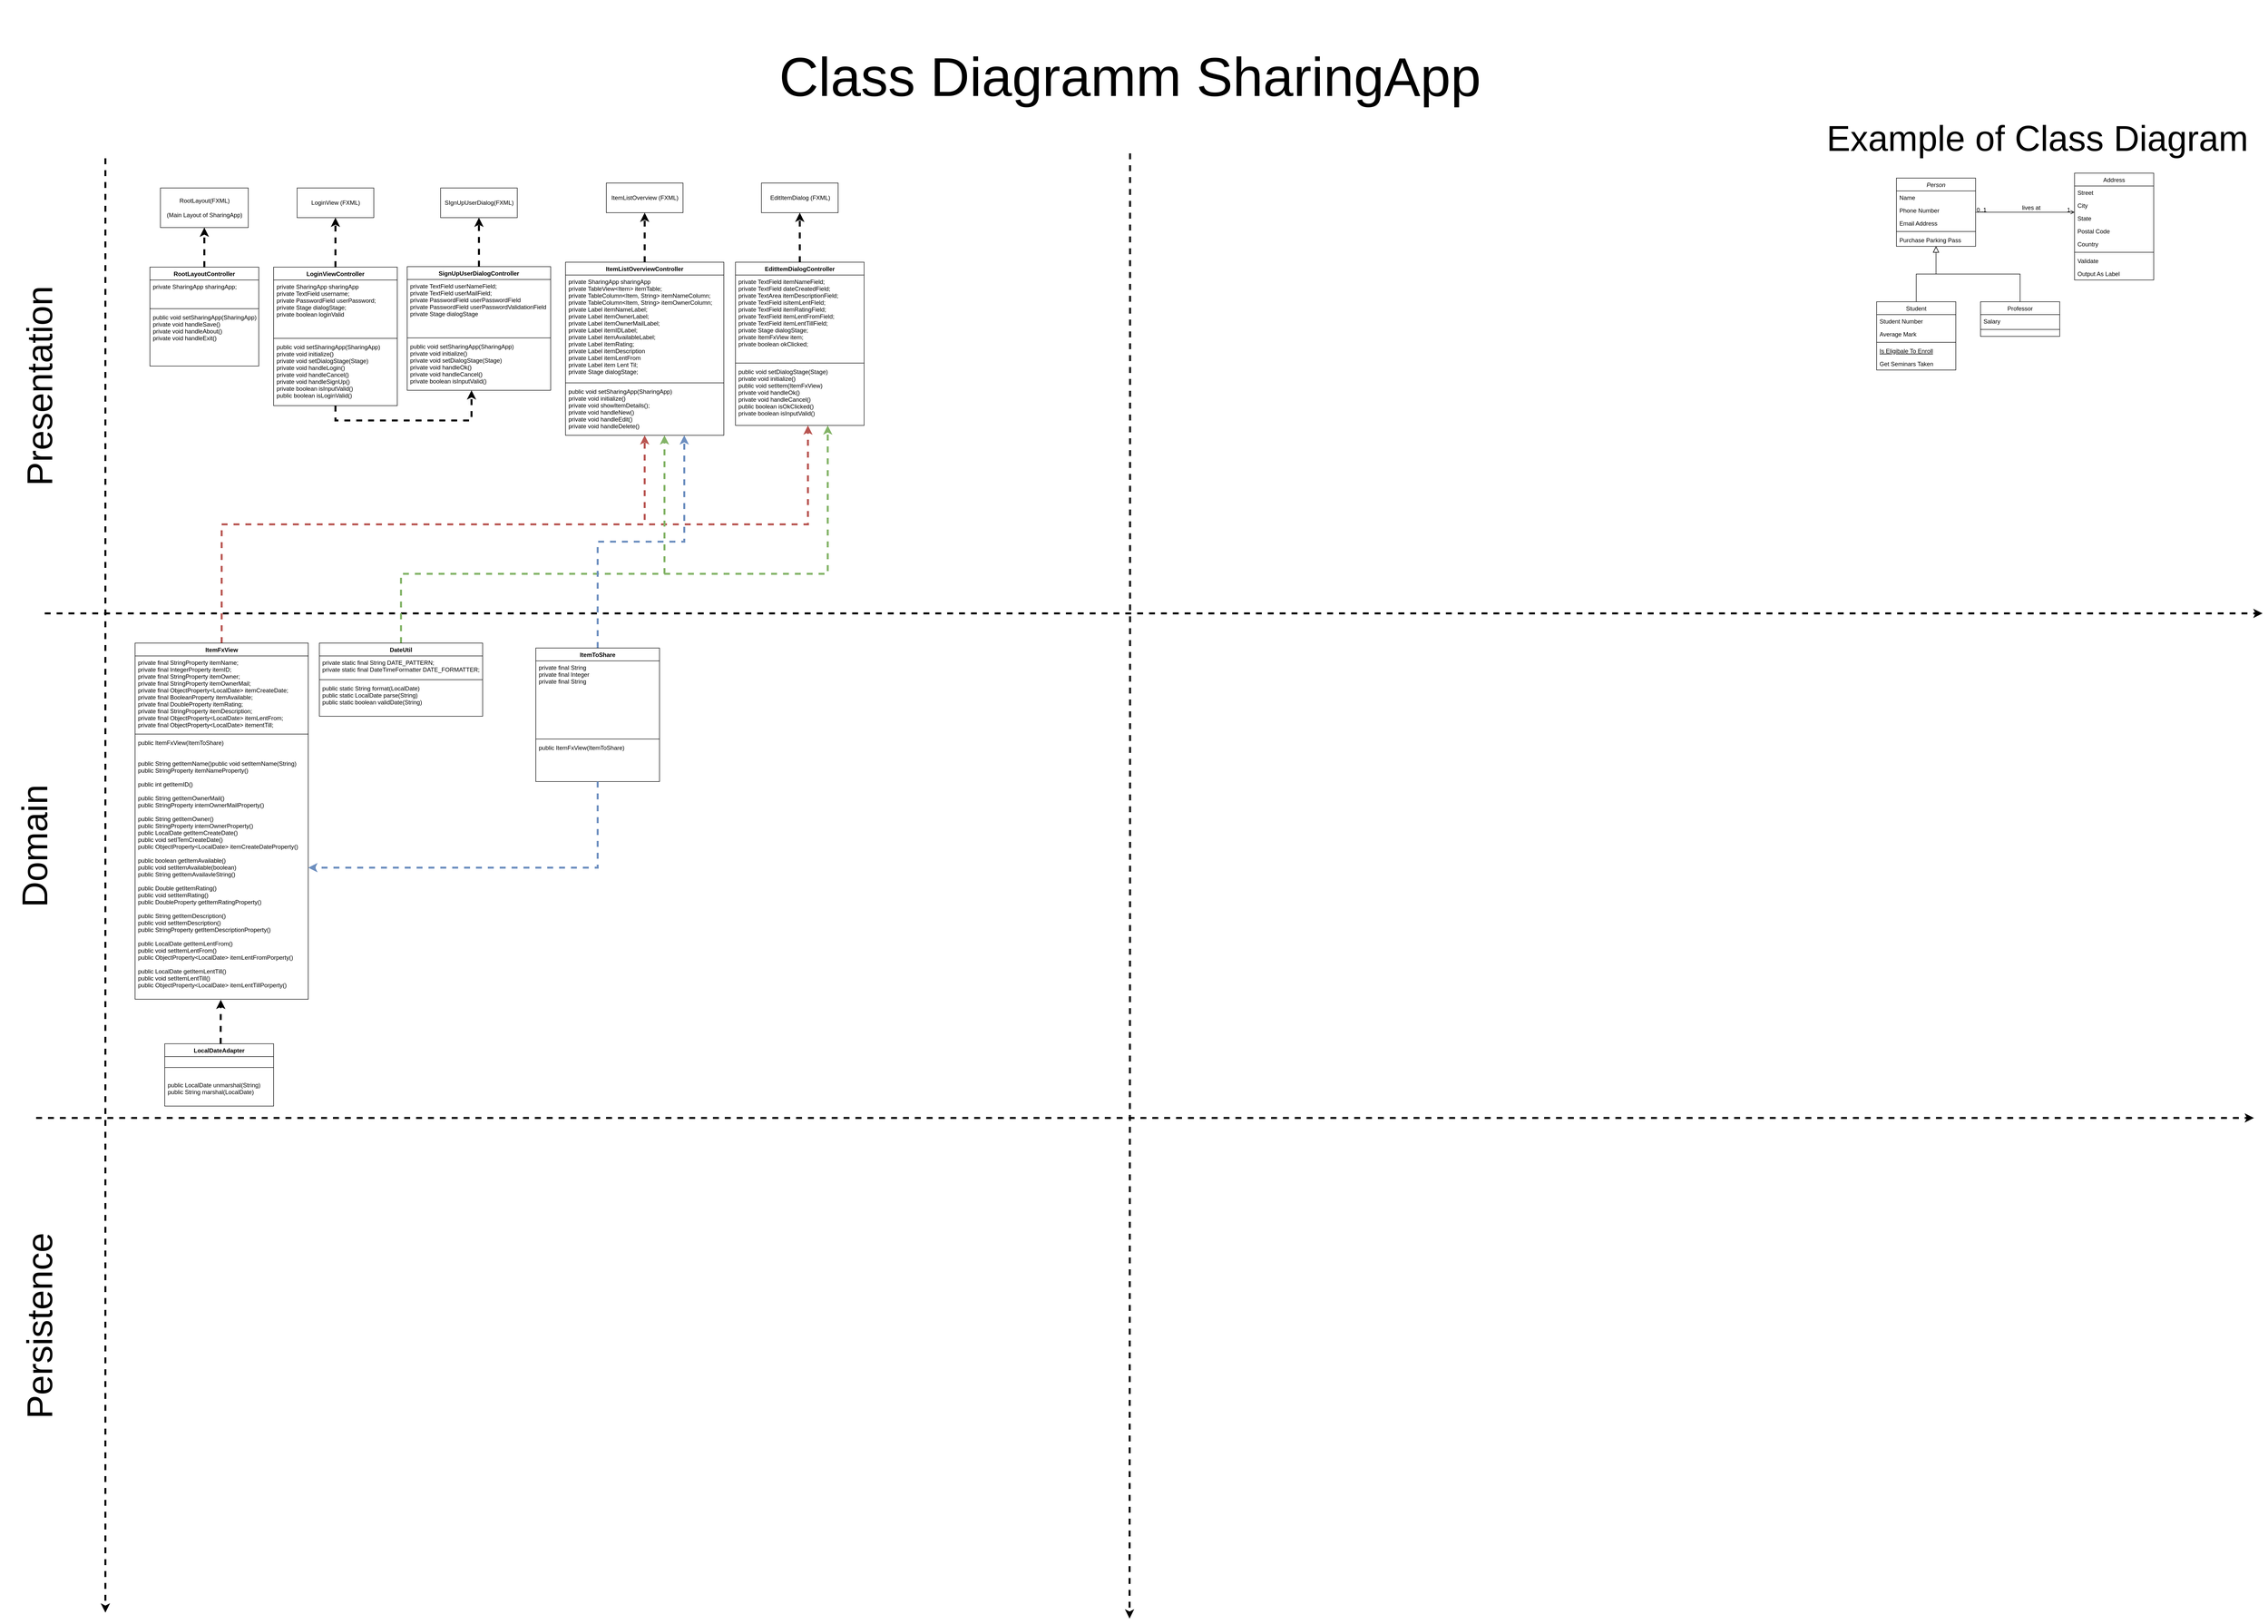 <mxfile version="14.0.1" type="github">
  <diagram id="C5RBs43oDa-KdzZeNtuy" name="Page-1">
    <mxGraphModel dx="2031" dy="1261" grid="1" gridSize="10" guides="1" tooltips="1" connect="1" arrows="1" fold="1" page="1" pageScale="1" pageWidth="4681" pageHeight="3300" math="0" shadow="0">
      <root>
        <mxCell id="WIyWlLk6GJQsqaUBKTNV-0" />
        <mxCell id="WIyWlLk6GJQsqaUBKTNV-1" parent="WIyWlLk6GJQsqaUBKTNV-0" />
        <mxCell id="zkfFHV4jXpPFQw0GAbJ--0" value="Person" style="swimlane;fontStyle=2;align=center;verticalAlign=top;childLayout=stackLayout;horizontal=1;startSize=26;horizontalStack=0;resizeParent=1;resizeLast=0;collapsible=1;marginBottom=0;rounded=0;shadow=0;strokeWidth=1;" parent="WIyWlLk6GJQsqaUBKTNV-1" vertex="1">
          <mxGeometry x="3890" y="360" width="160" height="138" as="geometry">
            <mxRectangle x="230" y="140" width="160" height="26" as="alternateBounds" />
          </mxGeometry>
        </mxCell>
        <mxCell id="zkfFHV4jXpPFQw0GAbJ--1" value="Name" style="text;align=left;verticalAlign=top;spacingLeft=4;spacingRight=4;overflow=hidden;rotatable=0;points=[[0,0.5],[1,0.5]];portConstraint=eastwest;" parent="zkfFHV4jXpPFQw0GAbJ--0" vertex="1">
          <mxGeometry y="26" width="160" height="26" as="geometry" />
        </mxCell>
        <mxCell id="zkfFHV4jXpPFQw0GAbJ--2" value="Phone Number" style="text;align=left;verticalAlign=top;spacingLeft=4;spacingRight=4;overflow=hidden;rotatable=0;points=[[0,0.5],[1,0.5]];portConstraint=eastwest;rounded=0;shadow=0;html=0;" parent="zkfFHV4jXpPFQw0GAbJ--0" vertex="1">
          <mxGeometry y="52" width="160" height="26" as="geometry" />
        </mxCell>
        <mxCell id="zkfFHV4jXpPFQw0GAbJ--3" value="Email Address" style="text;align=left;verticalAlign=top;spacingLeft=4;spacingRight=4;overflow=hidden;rotatable=0;points=[[0,0.5],[1,0.5]];portConstraint=eastwest;rounded=0;shadow=0;html=0;" parent="zkfFHV4jXpPFQw0GAbJ--0" vertex="1">
          <mxGeometry y="78" width="160" height="26" as="geometry" />
        </mxCell>
        <mxCell id="zkfFHV4jXpPFQw0GAbJ--4" value="" style="line;html=1;strokeWidth=1;align=left;verticalAlign=middle;spacingTop=-1;spacingLeft=3;spacingRight=3;rotatable=0;labelPosition=right;points=[];portConstraint=eastwest;" parent="zkfFHV4jXpPFQw0GAbJ--0" vertex="1">
          <mxGeometry y="104" width="160" height="8" as="geometry" />
        </mxCell>
        <mxCell id="zkfFHV4jXpPFQw0GAbJ--5" value="Purchase Parking Pass" style="text;align=left;verticalAlign=top;spacingLeft=4;spacingRight=4;overflow=hidden;rotatable=0;points=[[0,0.5],[1,0.5]];portConstraint=eastwest;" parent="zkfFHV4jXpPFQw0GAbJ--0" vertex="1">
          <mxGeometry y="112" width="160" height="26" as="geometry" />
        </mxCell>
        <mxCell id="zkfFHV4jXpPFQw0GAbJ--6" value="Student" style="swimlane;fontStyle=0;align=center;verticalAlign=top;childLayout=stackLayout;horizontal=1;startSize=26;horizontalStack=0;resizeParent=1;resizeLast=0;collapsible=1;marginBottom=0;rounded=0;shadow=0;strokeWidth=1;" parent="WIyWlLk6GJQsqaUBKTNV-1" vertex="1">
          <mxGeometry x="3850" y="610" width="160" height="138" as="geometry">
            <mxRectangle x="130" y="380" width="160" height="26" as="alternateBounds" />
          </mxGeometry>
        </mxCell>
        <mxCell id="zkfFHV4jXpPFQw0GAbJ--7" value="Student Number" style="text;align=left;verticalAlign=top;spacingLeft=4;spacingRight=4;overflow=hidden;rotatable=0;points=[[0,0.5],[1,0.5]];portConstraint=eastwest;" parent="zkfFHV4jXpPFQw0GAbJ--6" vertex="1">
          <mxGeometry y="26" width="160" height="26" as="geometry" />
        </mxCell>
        <mxCell id="zkfFHV4jXpPFQw0GAbJ--8" value="Average Mark" style="text;align=left;verticalAlign=top;spacingLeft=4;spacingRight=4;overflow=hidden;rotatable=0;points=[[0,0.5],[1,0.5]];portConstraint=eastwest;rounded=0;shadow=0;html=0;" parent="zkfFHV4jXpPFQw0GAbJ--6" vertex="1">
          <mxGeometry y="52" width="160" height="26" as="geometry" />
        </mxCell>
        <mxCell id="zkfFHV4jXpPFQw0GAbJ--9" value="" style="line;html=1;strokeWidth=1;align=left;verticalAlign=middle;spacingTop=-1;spacingLeft=3;spacingRight=3;rotatable=0;labelPosition=right;points=[];portConstraint=eastwest;" parent="zkfFHV4jXpPFQw0GAbJ--6" vertex="1">
          <mxGeometry y="78" width="160" height="8" as="geometry" />
        </mxCell>
        <mxCell id="zkfFHV4jXpPFQw0GAbJ--10" value="Is Eligibale To Enroll" style="text;align=left;verticalAlign=top;spacingLeft=4;spacingRight=4;overflow=hidden;rotatable=0;points=[[0,0.5],[1,0.5]];portConstraint=eastwest;fontStyle=4" parent="zkfFHV4jXpPFQw0GAbJ--6" vertex="1">
          <mxGeometry y="86" width="160" height="26" as="geometry" />
        </mxCell>
        <mxCell id="zkfFHV4jXpPFQw0GAbJ--11" value="Get Seminars Taken" style="text;align=left;verticalAlign=top;spacingLeft=4;spacingRight=4;overflow=hidden;rotatable=0;points=[[0,0.5],[1,0.5]];portConstraint=eastwest;" parent="zkfFHV4jXpPFQw0GAbJ--6" vertex="1">
          <mxGeometry y="112" width="160" height="26" as="geometry" />
        </mxCell>
        <mxCell id="zkfFHV4jXpPFQw0GAbJ--12" value="" style="endArrow=block;endSize=10;endFill=0;shadow=0;strokeWidth=1;rounded=0;edgeStyle=elbowEdgeStyle;elbow=vertical;" parent="WIyWlLk6GJQsqaUBKTNV-1" source="zkfFHV4jXpPFQw0GAbJ--6" target="zkfFHV4jXpPFQw0GAbJ--0" edge="1">
          <mxGeometry width="160" relative="1" as="geometry">
            <mxPoint x="2340" y="153" as="sourcePoint" />
            <mxPoint x="2340" y="153" as="targetPoint" />
          </mxGeometry>
        </mxCell>
        <mxCell id="zkfFHV4jXpPFQw0GAbJ--13" value="Professor" style="swimlane;fontStyle=0;align=center;verticalAlign=top;childLayout=stackLayout;horizontal=1;startSize=26;horizontalStack=0;resizeParent=1;resizeLast=0;collapsible=1;marginBottom=0;rounded=0;shadow=0;strokeWidth=1;" parent="WIyWlLk6GJQsqaUBKTNV-1" vertex="1">
          <mxGeometry x="4060" y="610" width="160" height="70" as="geometry">
            <mxRectangle x="340" y="380" width="170" height="26" as="alternateBounds" />
          </mxGeometry>
        </mxCell>
        <mxCell id="zkfFHV4jXpPFQw0GAbJ--14" value="Salary" style="text;align=left;verticalAlign=top;spacingLeft=4;spacingRight=4;overflow=hidden;rotatable=0;points=[[0,0.5],[1,0.5]];portConstraint=eastwest;" parent="zkfFHV4jXpPFQw0GAbJ--13" vertex="1">
          <mxGeometry y="26" width="160" height="26" as="geometry" />
        </mxCell>
        <mxCell id="zkfFHV4jXpPFQw0GAbJ--15" value="" style="line;html=1;strokeWidth=1;align=left;verticalAlign=middle;spacingTop=-1;spacingLeft=3;spacingRight=3;rotatable=0;labelPosition=right;points=[];portConstraint=eastwest;" parent="zkfFHV4jXpPFQw0GAbJ--13" vertex="1">
          <mxGeometry y="52" width="160" height="8" as="geometry" />
        </mxCell>
        <mxCell id="zkfFHV4jXpPFQw0GAbJ--16" value="" style="endArrow=block;endSize=10;endFill=0;shadow=0;strokeWidth=1;rounded=0;edgeStyle=elbowEdgeStyle;elbow=vertical;" parent="WIyWlLk6GJQsqaUBKTNV-1" source="zkfFHV4jXpPFQw0GAbJ--13" target="zkfFHV4jXpPFQw0GAbJ--0" edge="1">
          <mxGeometry width="160" relative="1" as="geometry">
            <mxPoint x="2350" y="323" as="sourcePoint" />
            <mxPoint x="2450" y="221" as="targetPoint" />
          </mxGeometry>
        </mxCell>
        <mxCell id="zkfFHV4jXpPFQw0GAbJ--17" value="Address" style="swimlane;fontStyle=0;align=center;verticalAlign=top;childLayout=stackLayout;horizontal=1;startSize=26;horizontalStack=0;resizeParent=1;resizeLast=0;collapsible=1;marginBottom=0;rounded=0;shadow=0;strokeWidth=1;" parent="WIyWlLk6GJQsqaUBKTNV-1" vertex="1">
          <mxGeometry x="4250" y="350" width="160" height="216" as="geometry">
            <mxRectangle x="550" y="140" width="160" height="26" as="alternateBounds" />
          </mxGeometry>
        </mxCell>
        <mxCell id="zkfFHV4jXpPFQw0GAbJ--18" value="Street" style="text;align=left;verticalAlign=top;spacingLeft=4;spacingRight=4;overflow=hidden;rotatable=0;points=[[0,0.5],[1,0.5]];portConstraint=eastwest;" parent="zkfFHV4jXpPFQw0GAbJ--17" vertex="1">
          <mxGeometry y="26" width="160" height="26" as="geometry" />
        </mxCell>
        <mxCell id="zkfFHV4jXpPFQw0GAbJ--19" value="City" style="text;align=left;verticalAlign=top;spacingLeft=4;spacingRight=4;overflow=hidden;rotatable=0;points=[[0,0.5],[1,0.5]];portConstraint=eastwest;rounded=0;shadow=0;html=0;" parent="zkfFHV4jXpPFQw0GAbJ--17" vertex="1">
          <mxGeometry y="52" width="160" height="26" as="geometry" />
        </mxCell>
        <mxCell id="zkfFHV4jXpPFQw0GAbJ--20" value="State" style="text;align=left;verticalAlign=top;spacingLeft=4;spacingRight=4;overflow=hidden;rotatable=0;points=[[0,0.5],[1,0.5]];portConstraint=eastwest;rounded=0;shadow=0;html=0;" parent="zkfFHV4jXpPFQw0GAbJ--17" vertex="1">
          <mxGeometry y="78" width="160" height="26" as="geometry" />
        </mxCell>
        <mxCell id="zkfFHV4jXpPFQw0GAbJ--21" value="Postal Code" style="text;align=left;verticalAlign=top;spacingLeft=4;spacingRight=4;overflow=hidden;rotatable=0;points=[[0,0.5],[1,0.5]];portConstraint=eastwest;rounded=0;shadow=0;html=0;" parent="zkfFHV4jXpPFQw0GAbJ--17" vertex="1">
          <mxGeometry y="104" width="160" height="26" as="geometry" />
        </mxCell>
        <mxCell id="zkfFHV4jXpPFQw0GAbJ--22" value="Country" style="text;align=left;verticalAlign=top;spacingLeft=4;spacingRight=4;overflow=hidden;rotatable=0;points=[[0,0.5],[1,0.5]];portConstraint=eastwest;rounded=0;shadow=0;html=0;" parent="zkfFHV4jXpPFQw0GAbJ--17" vertex="1">
          <mxGeometry y="130" width="160" height="26" as="geometry" />
        </mxCell>
        <mxCell id="zkfFHV4jXpPFQw0GAbJ--23" value="" style="line;html=1;strokeWidth=1;align=left;verticalAlign=middle;spacingTop=-1;spacingLeft=3;spacingRight=3;rotatable=0;labelPosition=right;points=[];portConstraint=eastwest;" parent="zkfFHV4jXpPFQw0GAbJ--17" vertex="1">
          <mxGeometry y="156" width="160" height="8" as="geometry" />
        </mxCell>
        <mxCell id="zkfFHV4jXpPFQw0GAbJ--24" value="Validate" style="text;align=left;verticalAlign=top;spacingLeft=4;spacingRight=4;overflow=hidden;rotatable=0;points=[[0,0.5],[1,0.5]];portConstraint=eastwest;" parent="zkfFHV4jXpPFQw0GAbJ--17" vertex="1">
          <mxGeometry y="164" width="160" height="26" as="geometry" />
        </mxCell>
        <mxCell id="zkfFHV4jXpPFQw0GAbJ--25" value="Output As Label" style="text;align=left;verticalAlign=top;spacingLeft=4;spacingRight=4;overflow=hidden;rotatable=0;points=[[0,0.5],[1,0.5]];portConstraint=eastwest;" parent="zkfFHV4jXpPFQw0GAbJ--17" vertex="1">
          <mxGeometry y="190" width="160" height="26" as="geometry" />
        </mxCell>
        <mxCell id="zkfFHV4jXpPFQw0GAbJ--26" value="" style="endArrow=open;shadow=0;strokeWidth=1;rounded=0;endFill=1;edgeStyle=elbowEdgeStyle;elbow=vertical;" parent="WIyWlLk6GJQsqaUBKTNV-1" source="zkfFHV4jXpPFQw0GAbJ--0" target="zkfFHV4jXpPFQw0GAbJ--17" edge="1">
          <mxGeometry x="0.5" y="41" relative="1" as="geometry">
            <mxPoint x="2520" y="142" as="sourcePoint" />
            <mxPoint x="2680" y="142" as="targetPoint" />
            <mxPoint x="-40" y="32" as="offset" />
          </mxGeometry>
        </mxCell>
        <mxCell id="zkfFHV4jXpPFQw0GAbJ--27" value="0..1" style="resizable=0;align=left;verticalAlign=bottom;labelBackgroundColor=none;fontSize=12;" parent="zkfFHV4jXpPFQw0GAbJ--26" connectable="0" vertex="1">
          <mxGeometry x="-1" relative="1" as="geometry">
            <mxPoint y="4" as="offset" />
          </mxGeometry>
        </mxCell>
        <mxCell id="zkfFHV4jXpPFQw0GAbJ--28" value="1" style="resizable=0;align=right;verticalAlign=bottom;labelBackgroundColor=none;fontSize=12;" parent="zkfFHV4jXpPFQw0GAbJ--26" connectable="0" vertex="1">
          <mxGeometry x="1" relative="1" as="geometry">
            <mxPoint x="-7" y="4" as="offset" />
          </mxGeometry>
        </mxCell>
        <mxCell id="zkfFHV4jXpPFQw0GAbJ--29" value="lives at" style="text;html=1;resizable=0;points=[];;align=center;verticalAlign=middle;labelBackgroundColor=none;rounded=0;shadow=0;strokeWidth=1;fontSize=12;" parent="zkfFHV4jXpPFQw0GAbJ--26" vertex="1" connectable="0">
          <mxGeometry x="0.5" y="49" relative="1" as="geometry">
            <mxPoint x="-38" y="40" as="offset" />
          </mxGeometry>
        </mxCell>
        <mxCell id="n5gccMW1pTss9SRz3Ln8-4" style="edgeStyle=orthogonalEdgeStyle;rounded=0;orthogonalLoop=1;jettySize=auto;html=1;exitX=0.5;exitY=1;exitDx=0;exitDy=0;dashed=1;strokeWidth=4;" parent="WIyWlLk6GJQsqaUBKTNV-1" source="n5gccMW1pTss9SRz3Ln8-2" edge="1">
          <mxGeometry relative="1" as="geometry">
            <mxPoint x="2340" y="3272" as="targetPoint" />
          </mxGeometry>
        </mxCell>
        <mxCell id="n5gccMW1pTss9SRz3Ln8-2" value="&lt;font style=&quot;font-size: 110px&quot;&gt;Class Diagramm SharingApp&lt;/font&gt;" style="text;html=1;strokeColor=none;fillColor=none;align=center;verticalAlign=middle;whiteSpace=wrap;rounded=0;" parent="WIyWlLk6GJQsqaUBKTNV-1" vertex="1">
          <mxGeometry x="1531" width="1620" height="310" as="geometry" />
        </mxCell>
        <mxCell id="n5gccMW1pTss9SRz3Ln8-5" style="edgeStyle=orthogonalEdgeStyle;rounded=0;orthogonalLoop=1;jettySize=auto;html=1;dashed=1;strokeWidth=4;" parent="WIyWlLk6GJQsqaUBKTNV-1" edge="1">
          <mxGeometry relative="1" as="geometry">
            <mxPoint x="270" y="3260" as="targetPoint" />
            <mxPoint x="270" y="320" as="sourcePoint" />
          </mxGeometry>
        </mxCell>
        <mxCell id="n5gccMW1pTss9SRz3Ln8-6" value="&lt;div style=&quot;font-size: 72px&quot;&gt;&lt;font style=&quot;font-size: 72px&quot;&gt;Presentation&lt;/font&gt;&lt;/div&gt;" style="text;html=1;strokeColor=none;fillColor=none;align=center;verticalAlign=middle;whiteSpace=wrap;rounded=0;rotation=-90;" parent="WIyWlLk6GJQsqaUBKTNV-1" vertex="1">
          <mxGeometry x="-190" y="710" width="655" height="140" as="geometry" />
        </mxCell>
        <mxCell id="n5gccMW1pTss9SRz3Ln8-7" value="&lt;font style=&quot;font-size: 72px&quot;&gt;Domain&lt;/font&gt;" style="text;html=1;strokeColor=none;fillColor=none;align=center;verticalAlign=middle;whiteSpace=wrap;rounded=0;rotation=-90;" parent="WIyWlLk6GJQsqaUBKTNV-1" vertex="1">
          <mxGeometry x="-200" y="1640" width="655" height="140" as="geometry" />
        </mxCell>
        <mxCell id="n5gccMW1pTss9SRz3Ln8-8" value="&lt;font style=&quot;font-size: 72px&quot;&gt;Persistence&lt;/font&gt;" style="text;html=1;strokeColor=none;fillColor=none;align=center;verticalAlign=middle;whiteSpace=wrap;rounded=0;rotation=-90;" parent="WIyWlLk6GJQsqaUBKTNV-1" vertex="1">
          <mxGeometry x="-190" y="2610" width="655" height="140" as="geometry" />
        </mxCell>
        <mxCell id="n5gccMW1pTss9SRz3Ln8-10" style="edgeStyle=orthogonalEdgeStyle;rounded=0;orthogonalLoop=1;jettySize=auto;html=1;exitX=0.5;exitY=1;exitDx=0;exitDy=0;dashed=1;strokeWidth=4;" parent="WIyWlLk6GJQsqaUBKTNV-1" edge="1">
          <mxGeometry relative="1" as="geometry">
            <mxPoint x="4630" y="1240" as="targetPoint" />
            <mxPoint x="147.4" y="1240" as="sourcePoint" />
          </mxGeometry>
        </mxCell>
        <mxCell id="n5gccMW1pTss9SRz3Ln8-11" style="edgeStyle=orthogonalEdgeStyle;rounded=0;orthogonalLoop=1;jettySize=auto;html=1;exitX=0.5;exitY=1;exitDx=0;exitDy=0;dashed=1;strokeWidth=4;" parent="WIyWlLk6GJQsqaUBKTNV-1" edge="1">
          <mxGeometry relative="1" as="geometry">
            <mxPoint x="4612.6" y="2260" as="targetPoint" />
            <mxPoint x="130.0" y="2260" as="sourcePoint" />
          </mxGeometry>
        </mxCell>
        <mxCell id="n5gccMW1pTss9SRz3Ln8-21" style="edgeStyle=orthogonalEdgeStyle;rounded=0;orthogonalLoop=1;jettySize=auto;html=1;entryX=0.5;entryY=1;entryDx=0;entryDy=0;dashed=1;strokeWidth=4;" parent="WIyWlLk6GJQsqaUBKTNV-1" source="n5gccMW1pTss9SRz3Ln8-16" target="n5gccMW1pTss9SRz3Ln8-20" edge="1">
          <mxGeometry relative="1" as="geometry" />
        </mxCell>
        <mxCell id="n5gccMW1pTss9SRz3Ln8-16" value="LoginViewController" style="swimlane;fontStyle=1;align=center;verticalAlign=top;childLayout=stackLayout;horizontal=1;startSize=26;horizontalStack=0;resizeParent=1;resizeParentMax=0;resizeLast=0;collapsible=1;marginBottom=0;" parent="WIyWlLk6GJQsqaUBKTNV-1" vertex="1">
          <mxGeometry x="610" y="540" width="250" height="280" as="geometry" />
        </mxCell>
        <mxCell id="n5gccMW1pTss9SRz3Ln8-17" value="private SharingApp sharingApp&#xa;private TextField username;&#xa;private PasswordField userPassword;&#xa;private Stage dialogStage;&#xa;private boolean loginValid&#xa;" style="text;strokeColor=none;fillColor=none;align=left;verticalAlign=top;spacingLeft=4;spacingRight=4;overflow=hidden;rotatable=0;points=[[0,0.5],[1,0.5]];portConstraint=eastwest;" parent="n5gccMW1pTss9SRz3Ln8-16" vertex="1">
          <mxGeometry y="26" width="250" height="114" as="geometry" />
        </mxCell>
        <mxCell id="n5gccMW1pTss9SRz3Ln8-18" value="" style="line;strokeWidth=1;fillColor=none;align=left;verticalAlign=middle;spacingTop=-1;spacingLeft=3;spacingRight=3;rotatable=0;labelPosition=right;points=[];portConstraint=eastwest;" parent="n5gccMW1pTss9SRz3Ln8-16" vertex="1">
          <mxGeometry y="140" width="250" height="8" as="geometry" />
        </mxCell>
        <mxCell id="n5gccMW1pTss9SRz3Ln8-19" value="public void setSharingApp(SharingApp)&#xa;private void initialize()&#xa;private void setDialogStage(Stage)&#xa;private void handleLogin()&#xa;private void handleCancel()&#xa;private void handleSignUp()&#xa;private boolean isInputValid()&#xa;public boolean isLoginValid()&#xa;" style="text;strokeColor=none;fillColor=none;align=left;verticalAlign=top;spacingLeft=4;spacingRight=4;overflow=hidden;rotatable=0;points=[[0,0.5],[1,0.5]];portConstraint=eastwest;" parent="n5gccMW1pTss9SRz3Ln8-16" vertex="1">
          <mxGeometry y="148" width="250" height="132" as="geometry" />
        </mxCell>
        <mxCell id="n5gccMW1pTss9SRz3Ln8-20" value="LoginView (FXML)" style="html=1;" parent="WIyWlLk6GJQsqaUBKTNV-1" vertex="1">
          <mxGeometry x="657.5" y="380" width="155" height="60" as="geometry" />
        </mxCell>
        <mxCell id="n5gccMW1pTss9SRz3Ln8-27" style="edgeStyle=orthogonalEdgeStyle;rounded=0;orthogonalLoop=1;jettySize=auto;html=1;entryX=0.5;entryY=1;entryDx=0;entryDy=0;dashed=1;strokeWidth=4;" parent="WIyWlLk6GJQsqaUBKTNV-1" source="n5gccMW1pTss9SRz3Ln8-22" target="n5gccMW1pTss9SRz3Ln8-26" edge="1">
          <mxGeometry relative="1" as="geometry" />
        </mxCell>
        <mxCell id="n5gccMW1pTss9SRz3Ln8-22" value="RootLayoutController" style="swimlane;fontStyle=1;align=center;verticalAlign=top;childLayout=stackLayout;horizontal=1;startSize=26;horizontalStack=0;resizeParent=1;resizeParentMax=0;resizeLast=0;collapsible=1;marginBottom=0;" parent="WIyWlLk6GJQsqaUBKTNV-1" vertex="1">
          <mxGeometry x="360" y="540" width="220" height="200" as="geometry" />
        </mxCell>
        <mxCell id="n5gccMW1pTss9SRz3Ln8-23" value="private SharingApp sharingApp;" style="text;strokeColor=none;fillColor=none;align=left;verticalAlign=top;spacingLeft=4;spacingRight=4;overflow=hidden;rotatable=0;points=[[0,0.5],[1,0.5]];portConstraint=eastwest;" parent="n5gccMW1pTss9SRz3Ln8-22" vertex="1">
          <mxGeometry y="26" width="220" height="54" as="geometry" />
        </mxCell>
        <mxCell id="n5gccMW1pTss9SRz3Ln8-24" value="" style="line;strokeWidth=1;fillColor=none;align=left;verticalAlign=middle;spacingTop=-1;spacingLeft=3;spacingRight=3;rotatable=0;labelPosition=right;points=[];portConstraint=eastwest;" parent="n5gccMW1pTss9SRz3Ln8-22" vertex="1">
          <mxGeometry y="80" width="220" height="8" as="geometry" />
        </mxCell>
        <mxCell id="n5gccMW1pTss9SRz3Ln8-25" value="public void setSharingApp(SharingApp)&#xa;private void handleSave()&#xa;private void handleAbout()&#xa;private void handleExit()&#xa;" style="text;strokeColor=none;fillColor=none;align=left;verticalAlign=top;spacingLeft=4;spacingRight=4;overflow=hidden;rotatable=0;points=[[0,0.5],[1,0.5]];portConstraint=eastwest;" parent="n5gccMW1pTss9SRz3Ln8-22" vertex="1">
          <mxGeometry y="88" width="220" height="112" as="geometry" />
        </mxCell>
        <mxCell id="n5gccMW1pTss9SRz3Ln8-26" value="&lt;div&gt;RootLayout(FXML)&lt;/div&gt;&lt;div&gt;&lt;br&gt;&lt;/div&gt;(Main Layout of SharingApp)" style="html=1;" parent="WIyWlLk6GJQsqaUBKTNV-1" vertex="1">
          <mxGeometry x="381.25" y="380" width="177.5" height="80" as="geometry" />
        </mxCell>
        <mxCell id="n5gccMW1pTss9SRz3Ln8-28" value="&lt;font style=&quot;font-size: 72px&quot;&gt;Example of Class Diagram&lt;/font&gt;" style="text;html=1;strokeColor=none;fillColor=none;align=center;verticalAlign=middle;whiteSpace=wrap;rounded=0;" parent="WIyWlLk6GJQsqaUBKTNV-1" vertex="1">
          <mxGeometry x="3740" y="270" width="870" height="20" as="geometry" />
        </mxCell>
        <mxCell id="NbHTNahy-XvnpAPskr0h-0" value="ItemListOverview (FXML)" style="html=1;" parent="WIyWlLk6GJQsqaUBKTNV-1" vertex="1">
          <mxGeometry x="1282.5" y="370" width="155" height="60" as="geometry" />
        </mxCell>
        <mxCell id="NbHTNahy-XvnpAPskr0h-7" style="edgeStyle=orthogonalEdgeStyle;rounded=0;orthogonalLoop=1;jettySize=auto;html=1;entryX=0.5;entryY=1;entryDx=0;entryDy=0;dashed=1;strokeWidth=4;" parent="WIyWlLk6GJQsqaUBKTNV-1" source="NbHTNahy-XvnpAPskr0h-1" target="NbHTNahy-XvnpAPskr0h-0" edge="1">
          <mxGeometry relative="1" as="geometry" />
        </mxCell>
        <mxCell id="NbHTNahy-XvnpAPskr0h-1" value="ItemListOverviewController" style="swimlane;fontStyle=1;align=center;verticalAlign=top;childLayout=stackLayout;horizontal=1;startSize=26;horizontalStack=0;resizeParent=1;resizeParentMax=0;resizeLast=0;collapsible=1;marginBottom=0;" parent="WIyWlLk6GJQsqaUBKTNV-1" vertex="1">
          <mxGeometry x="1200" y="530" width="320" height="350" as="geometry" />
        </mxCell>
        <mxCell id="NbHTNahy-XvnpAPskr0h-2" value="private SharingApp sharingApp&#xa;private TableView&lt;Item&gt; itemTable;&#xa;private TableColumn&lt;Item, String&gt; itemNameColumn;&#xa;private TableColumn&lt;Item, String&gt; itemOwnerColumn;&#xa;private Label itemNameLabel;&#xa;private Label itemOwnerLabel;&#xa;private Label itemOwnerMailLabel;&#xa;private Label itemIDLabel;&#xa;private Label itemAvailableLabel;&#xa;private Label itemRating;&#xa;private Label itemDescription&#xa;private Label itemLentFrom&#xa;private Label item Lent Til;&#xa;private Stage dialogStage;&#xa;&#xa;" style="text;strokeColor=none;fillColor=none;align=left;verticalAlign=top;spacingLeft=4;spacingRight=4;overflow=hidden;rotatable=0;points=[[0,0.5],[1,0.5]];portConstraint=eastwest;" parent="NbHTNahy-XvnpAPskr0h-1" vertex="1">
          <mxGeometry y="26" width="320" height="214" as="geometry" />
        </mxCell>
        <mxCell id="NbHTNahy-XvnpAPskr0h-3" value="" style="line;strokeWidth=1;fillColor=none;align=left;verticalAlign=middle;spacingTop=-1;spacingLeft=3;spacingRight=3;rotatable=0;labelPosition=right;points=[];portConstraint=eastwest;" parent="NbHTNahy-XvnpAPskr0h-1" vertex="1">
          <mxGeometry y="240" width="320" height="8" as="geometry" />
        </mxCell>
        <mxCell id="NbHTNahy-XvnpAPskr0h-4" value="public void setSharingApp(SharingApp)&#xa;private void initialize()&#xa;private void showItemDetails();&#xa;private void handleNew()&#xa;private void handleEdit()&#xa;private void handleDelete()&#xa;" style="text;strokeColor=none;fillColor=none;align=left;verticalAlign=top;spacingLeft=4;spacingRight=4;overflow=hidden;rotatable=0;points=[[0,0.5],[1,0.5]];portConstraint=eastwest;" parent="NbHTNahy-XvnpAPskr0h-1" vertex="1">
          <mxGeometry y="248" width="320" height="102" as="geometry" />
        </mxCell>
        <mxCell id="NbHTNahy-XvnpAPskr0h-13" style="edgeStyle=orthogonalEdgeStyle;rounded=0;orthogonalLoop=1;jettySize=auto;html=1;entryX=0.5;entryY=1;entryDx=0;entryDy=0;entryPerimeter=0;dashed=1;strokeColor=#b85450;strokeWidth=4;fillColor=#f8cecc;" parent="WIyWlLk6GJQsqaUBKTNV-1" source="NbHTNahy-XvnpAPskr0h-8" target="NbHTNahy-XvnpAPskr0h-4" edge="1">
          <mxGeometry relative="1" as="geometry">
            <Array as="points">
              <mxPoint x="505" y="1060" />
              <mxPoint x="1360" y="1060" />
            </Array>
          </mxGeometry>
        </mxCell>
        <mxCell id="7Ww949HbS-oUmsPyWldI-16" style="edgeStyle=orthogonalEdgeStyle;rounded=0;orthogonalLoop=1;jettySize=auto;html=1;dashed=1;strokeWidth=4;fillColor=#f8cecc;strokeColor=#b85450;" parent="WIyWlLk6GJQsqaUBKTNV-1" source="NbHTNahy-XvnpAPskr0h-8" target="7Ww949HbS-oUmsPyWldI-14" edge="1">
          <mxGeometry relative="1" as="geometry">
            <Array as="points">
              <mxPoint x="505" y="1060" />
              <mxPoint x="1690" y="1060" />
            </Array>
          </mxGeometry>
        </mxCell>
        <mxCell id="NbHTNahy-XvnpAPskr0h-8" value="ItemFxView" style="swimlane;fontStyle=1;align=center;verticalAlign=top;childLayout=stackLayout;horizontal=1;startSize=26;horizontalStack=0;resizeParent=1;resizeParentMax=0;resizeLast=0;collapsible=1;marginBottom=0;" parent="WIyWlLk6GJQsqaUBKTNV-1" vertex="1">
          <mxGeometry x="330" y="1300" width="350" height="720" as="geometry" />
        </mxCell>
        <mxCell id="NbHTNahy-XvnpAPskr0h-9" value="private final StringProperty itemName;&#xa;private final IntegerProperty itemID;&#xa;private final StringProperty itemOwner;&#xa;private final StringProperty itemOwnerMail;&#xa;private final ObjectProperty&lt;LocalDate&gt; itemCreateDate;&#xa;private final BooleanProperty itemAvailable;&#xa;private final DoubleProperty itemRating;&#xa;private final StringProperty itemDescription;&#xa;private final ObjectProperty&lt;LocalDate&gt; itemLentFrom;&#xa;private final ObjectProperty&lt;LocalDate&gt; itementTill;&#xa;&#xa;&#xa;" style="text;strokeColor=none;fillColor=none;align=left;verticalAlign=top;spacingLeft=4;spacingRight=4;overflow=hidden;rotatable=0;points=[[0,0.5],[1,0.5]];portConstraint=eastwest;" parent="NbHTNahy-XvnpAPskr0h-8" vertex="1">
          <mxGeometry y="26" width="350" height="154" as="geometry" />
        </mxCell>
        <mxCell id="NbHTNahy-XvnpAPskr0h-10" value="" style="line;strokeWidth=1;fillColor=none;align=left;verticalAlign=middle;spacingTop=-1;spacingLeft=3;spacingRight=3;rotatable=0;labelPosition=right;points=[];portConstraint=eastwest;" parent="NbHTNahy-XvnpAPskr0h-8" vertex="1">
          <mxGeometry y="180" width="350" height="8" as="geometry" />
        </mxCell>
        <mxCell id="NbHTNahy-XvnpAPskr0h-11" value="public ItemFxView(ItemToShare)&#xa;&#xa;&#xa;public String getItemName()public void setItemName(String)&#xa;public StringProperty itemNameProperty()&#xa;&#xa;public int getItemID()&#xa;&#xa;public String getItemOwnerMail()&#xa;public StringProperty intemOwnerMailProperty()&#xa;&#xa;public String getItemOwner()&#xa;public StringProperty intemOwnerProperty()&#xa;public LocalDate getItemCreateDate()&#xa;public void setITemCreateDate()&#xa;public ObjectProperty&lt;LocalDate&gt; itemCreateDateProperty()&#xa;&#xa;public boolean getItemAvailable()&#xa;public void setItemAvailable(boolean)&#xa;public String getItemAvailavleString()&#xa;&#xa;public Double getItemRating()&#xa;public void setItemRating()&#xa;public DoubleProperty getItemRatingProperty()&#xa;&#xa;public String getItemDescription()&#xa;public void setItemDescription()&#xa;public StringProperty getItemDescriptionProperty()&#xa;&#xa;public LocalDate getItemLentFrom()&#xa;public void setItemLentFrom()&#xa;public ObjectProperty&lt;LocalDate&gt; itemLentFromPorperty()&#xa;&#xa;public LocalDate getItemLentTill()&#xa;public void setItemLentTill()&#xa;public ObjectProperty&lt;LocalDate&gt; itemLentTillPorperty()&#xa;" style="text;strokeColor=none;fillColor=none;align=left;verticalAlign=top;spacingLeft=4;spacingRight=4;overflow=hidden;rotatable=0;points=[[0,0.5],[1,0.5]];portConstraint=eastwest;" parent="NbHTNahy-XvnpAPskr0h-8" vertex="1">
          <mxGeometry y="188" width="350" height="532" as="geometry" />
        </mxCell>
        <mxCell id="7Ww949HbS-oUmsPyWldI-4" style="edgeStyle=orthogonalEdgeStyle;rounded=0;orthogonalLoop=1;jettySize=auto;html=1;entryX=0.495;entryY=1.002;entryDx=0;entryDy=0;entryPerimeter=0;strokeWidth=4;dashed=1;" parent="WIyWlLk6GJQsqaUBKTNV-1" source="7Ww949HbS-oUmsPyWldI-0" target="NbHTNahy-XvnpAPskr0h-11" edge="1">
          <mxGeometry relative="1" as="geometry">
            <Array as="points">
              <mxPoint x="503" y="2090" />
              <mxPoint x="503" y="2090" />
            </Array>
          </mxGeometry>
        </mxCell>
        <mxCell id="7Ww949HbS-oUmsPyWldI-0" value="LocalDateAdapter" style="swimlane;fontStyle=1;align=center;verticalAlign=top;childLayout=stackLayout;horizontal=1;startSize=26;horizontalStack=0;resizeParent=1;resizeParentMax=0;resizeLast=0;collapsible=1;marginBottom=0;" parent="WIyWlLk6GJQsqaUBKTNV-1" vertex="1">
          <mxGeometry x="390" y="2110" width="220" height="126" as="geometry" />
        </mxCell>
        <mxCell id="7Ww949HbS-oUmsPyWldI-2" value="" style="line;strokeWidth=1;fillColor=none;align=left;verticalAlign=middle;spacingTop=-1;spacingLeft=3;spacingRight=3;rotatable=0;labelPosition=right;points=[];portConstraint=eastwest;" parent="7Ww949HbS-oUmsPyWldI-0" vertex="1">
          <mxGeometry y="26" width="220" height="44" as="geometry" />
        </mxCell>
        <mxCell id="7Ww949HbS-oUmsPyWldI-3" value="public LocalDate unmarshal(String)&#xa;public String marshal(LocalDate)&#xa;" style="text;strokeColor=none;fillColor=none;align=left;verticalAlign=top;spacingLeft=4;spacingRight=4;overflow=hidden;rotatable=0;points=[[0,0.5],[1,0.5]];portConstraint=eastwest;" parent="7Ww949HbS-oUmsPyWldI-0" vertex="1">
          <mxGeometry y="70" width="220" height="56" as="geometry" />
        </mxCell>
        <mxCell id="7Ww949HbS-oUmsPyWldI-9" style="edgeStyle=orthogonalEdgeStyle;rounded=0;orthogonalLoop=1;jettySize=auto;html=1;dashed=1;strokeWidth=4;exitX=0.5;exitY=0;exitDx=0;exitDy=0;fillColor=#d5e8d4;strokeColor=#82b366;" parent="WIyWlLk6GJQsqaUBKTNV-1" source="7Ww949HbS-oUmsPyWldI-5" target="NbHTNahy-XvnpAPskr0h-4" edge="1">
          <mxGeometry relative="1" as="geometry">
            <mxPoint x="1111" y="850" as="targetPoint" />
            <Array as="points">
              <mxPoint x="867" y="1160" />
              <mxPoint x="1400" y="1160" />
            </Array>
          </mxGeometry>
        </mxCell>
        <mxCell id="7Ww949HbS-oUmsPyWldI-17" style="edgeStyle=orthogonalEdgeStyle;rounded=0;orthogonalLoop=1;jettySize=auto;html=1;dashed=1;strokeWidth=4;fillColor=#d5e8d4;strokeColor=#82b366;" parent="WIyWlLk6GJQsqaUBKTNV-1" source="7Ww949HbS-oUmsPyWldI-5" target="7Ww949HbS-oUmsPyWldI-14" edge="1">
          <mxGeometry relative="1" as="geometry">
            <mxPoint x="1490.0" y="900" as="targetPoint" />
            <Array as="points">
              <mxPoint x="868" y="1160" />
              <mxPoint x="1730" y="1160" />
            </Array>
          </mxGeometry>
        </mxCell>
        <mxCell id="7Ww949HbS-oUmsPyWldI-5" value="DateUtil" style="swimlane;fontStyle=1;align=center;verticalAlign=top;childLayout=stackLayout;horizontal=1;startSize=26;horizontalStack=0;resizeParent=1;resizeParentMax=0;resizeLast=0;collapsible=1;marginBottom=0;" parent="WIyWlLk6GJQsqaUBKTNV-1" vertex="1">
          <mxGeometry x="702.5" y="1300" width="330" height="148" as="geometry" />
        </mxCell>
        <mxCell id="7Ww949HbS-oUmsPyWldI-6" value="private static final String DATE_PATTERN;&#xa;private static final DateTimeFormatter DATE_FORMATTER;&#xa;&#xa;" style="text;strokeColor=none;fillColor=none;align=left;verticalAlign=top;spacingLeft=4;spacingRight=4;overflow=hidden;rotatable=0;points=[[0,0.5],[1,0.5]];portConstraint=eastwest;" parent="7Ww949HbS-oUmsPyWldI-5" vertex="1">
          <mxGeometry y="26" width="330" height="44" as="geometry" />
        </mxCell>
        <mxCell id="7Ww949HbS-oUmsPyWldI-7" value="" style="line;strokeWidth=1;fillColor=none;align=left;verticalAlign=middle;spacingTop=-1;spacingLeft=3;spacingRight=3;rotatable=0;labelPosition=right;points=[];portConstraint=eastwest;" parent="7Ww949HbS-oUmsPyWldI-5" vertex="1">
          <mxGeometry y="70" width="330" height="8" as="geometry" />
        </mxCell>
        <mxCell id="7Ww949HbS-oUmsPyWldI-8" value="public static String format(LocalDate)&#xa;public static LocalDate parse(String)&#xa;public static boolean validDate(String)&#xa;&#xa;" style="text;strokeColor=none;fillColor=none;align=left;verticalAlign=top;spacingLeft=4;spacingRight=4;overflow=hidden;rotatable=0;points=[[0,0.5],[1,0.5]];portConstraint=eastwest;" parent="7Ww949HbS-oUmsPyWldI-5" vertex="1">
          <mxGeometry y="78" width="330" height="70" as="geometry" />
        </mxCell>
        <mxCell id="7Ww949HbS-oUmsPyWldI-10" value="EditItemDialog (FXML)" style="html=1;" parent="WIyWlLk6GJQsqaUBKTNV-1" vertex="1">
          <mxGeometry x="1596" y="370" width="155" height="60" as="geometry" />
        </mxCell>
        <mxCell id="7Ww949HbS-oUmsPyWldI-15" style="edgeStyle=orthogonalEdgeStyle;rounded=0;orthogonalLoop=1;jettySize=auto;html=1;entryX=0.5;entryY=1;entryDx=0;entryDy=0;dashed=1;strokeWidth=4;" parent="WIyWlLk6GJQsqaUBKTNV-1" source="7Ww949HbS-oUmsPyWldI-11" target="7Ww949HbS-oUmsPyWldI-10" edge="1">
          <mxGeometry relative="1" as="geometry" />
        </mxCell>
        <mxCell id="7Ww949HbS-oUmsPyWldI-11" value="EditItemDialogController" style="swimlane;fontStyle=1;align=center;verticalAlign=top;childLayout=stackLayout;horizontal=1;startSize=26;horizontalStack=0;resizeParent=1;resizeParentMax=0;resizeLast=0;collapsible=1;marginBottom=0;" parent="WIyWlLk6GJQsqaUBKTNV-1" vertex="1">
          <mxGeometry x="1543.5" y="530" width="260" height="330" as="geometry" />
        </mxCell>
        <mxCell id="7Ww949HbS-oUmsPyWldI-12" value="private TextField itemNameField;&#xa;private TextField dateCreatedField;&#xa;private TextArea itemDescriptionField;&#xa;private TextField isItemLentFIeld;&#xa;private TextField itemRatingField;&#xa;private TextField itemLentFromField;&#xa;private TextField itemLentTillField;&#xa;private Stage dialogStage;&#xa;private ItemFxView item;&#xa;private boolean okClicked;&#xa;" style="text;strokeColor=none;fillColor=none;align=left;verticalAlign=top;spacingLeft=4;spacingRight=4;overflow=hidden;rotatable=0;points=[[0,0.5],[1,0.5]];portConstraint=eastwest;" parent="7Ww949HbS-oUmsPyWldI-11" vertex="1">
          <mxGeometry y="26" width="260" height="174" as="geometry" />
        </mxCell>
        <mxCell id="7Ww949HbS-oUmsPyWldI-13" value="" style="line;strokeWidth=1;fillColor=none;align=left;verticalAlign=middle;spacingTop=-1;spacingLeft=3;spacingRight=3;rotatable=0;labelPosition=right;points=[];portConstraint=eastwest;" parent="7Ww949HbS-oUmsPyWldI-11" vertex="1">
          <mxGeometry y="200" width="260" height="8" as="geometry" />
        </mxCell>
        <mxCell id="7Ww949HbS-oUmsPyWldI-14" value="public void setDialogStage(Stage)&#xa;private void initialize()&#xa;public void setItem(ItemFxView)&#xa;private void handleOk()&#xa;private void handleCancel()&#xa;public boolean isOkClicked()&#xa;private boolean isInputValid()&#xa;&#xa;" style="text;strokeColor=none;fillColor=none;align=left;verticalAlign=top;spacingLeft=4;spacingRight=4;overflow=hidden;rotatable=0;points=[[0,0.5],[1,0.5]];portConstraint=eastwest;" parent="7Ww949HbS-oUmsPyWldI-11" vertex="1">
          <mxGeometry y="208" width="260" height="122" as="geometry" />
        </mxCell>
        <mxCell id="hB7CMEkipZKGzY7zWw_R-5" style="edgeStyle=orthogonalEdgeStyle;rounded=0;orthogonalLoop=1;jettySize=auto;html=1;entryX=0.5;entryY=1;entryDx=0;entryDy=0;strokeWidth=4;dashed=1;" edge="1" parent="WIyWlLk6GJQsqaUBKTNV-1" source="hB7CMEkipZKGzY7zWw_R-0" target="hB7CMEkipZKGzY7zWw_R-4">
          <mxGeometry relative="1" as="geometry" />
        </mxCell>
        <mxCell id="hB7CMEkipZKGzY7zWw_R-0" value="SignUpUserDialogController" style="swimlane;fontStyle=1;align=center;verticalAlign=top;childLayout=stackLayout;horizontal=1;startSize=26;horizontalStack=0;resizeParent=1;resizeParentMax=0;resizeLast=0;collapsible=1;marginBottom=0;" vertex="1" parent="WIyWlLk6GJQsqaUBKTNV-1">
          <mxGeometry x="880" y="539" width="290" height="250" as="geometry" />
        </mxCell>
        <mxCell id="hB7CMEkipZKGzY7zWw_R-1" value="private TextField userNameField;&#xa;private TextField userMailField;&#xa;private PasswordField userPasswordField&#xa;private PasswordField userPasswordValidationField&#xa;private Stage dialogStage&#xa;&#xa;&#xa;" style="text;strokeColor=none;fillColor=none;align=left;verticalAlign=top;spacingLeft=4;spacingRight=4;overflow=hidden;rotatable=0;points=[[0,0.5],[1,0.5]];portConstraint=eastwest;" vertex="1" parent="hB7CMEkipZKGzY7zWw_R-0">
          <mxGeometry y="26" width="290" height="114" as="geometry" />
        </mxCell>
        <mxCell id="hB7CMEkipZKGzY7zWw_R-2" value="" style="line;strokeWidth=1;fillColor=none;align=left;verticalAlign=middle;spacingTop=-1;spacingLeft=3;spacingRight=3;rotatable=0;labelPosition=right;points=[];portConstraint=eastwest;" vertex="1" parent="hB7CMEkipZKGzY7zWw_R-0">
          <mxGeometry y="140" width="290" height="8" as="geometry" />
        </mxCell>
        <mxCell id="hB7CMEkipZKGzY7zWw_R-3" value="public void setSharingApp(SharingApp)&#xa;private void initialize()&#xa;private void setDialogStage(Stage)&#xa;private void handleOk()&#xa;private void handleCancel()&#xa;private boolean isInputValid()&#xa;" style="text;strokeColor=none;fillColor=none;align=left;verticalAlign=top;spacingLeft=4;spacingRight=4;overflow=hidden;rotatable=0;points=[[0,0.5],[1,0.5]];portConstraint=eastwest;" vertex="1" parent="hB7CMEkipZKGzY7zWw_R-0">
          <mxGeometry y="148" width="290" height="102" as="geometry" />
        </mxCell>
        <mxCell id="hB7CMEkipZKGzY7zWw_R-4" value="SIgnUpUserDialog(FXML)" style="html=1;" vertex="1" parent="WIyWlLk6GJQsqaUBKTNV-1">
          <mxGeometry x="947.5" y="380" width="155" height="60" as="geometry" />
        </mxCell>
        <mxCell id="hB7CMEkipZKGzY7zWw_R-13" style="edgeStyle=orthogonalEdgeStyle;rounded=0;orthogonalLoop=1;jettySize=auto;html=1;dashed=1;strokeWidth=4;fillColor=#dae8fc;strokeColor=#6c8ebf;" edge="1" parent="WIyWlLk6GJQsqaUBKTNV-1" source="hB7CMEkipZKGzY7zWw_R-6" target="NbHTNahy-XvnpAPskr0h-4">
          <mxGeometry relative="1" as="geometry">
            <Array as="points">
              <mxPoint x="1265" y="1095" />
              <mxPoint x="1440" y="1095" />
            </Array>
          </mxGeometry>
        </mxCell>
        <mxCell id="hB7CMEkipZKGzY7zWw_R-6" value="ItemToShare" style="swimlane;fontStyle=1;align=center;verticalAlign=top;childLayout=stackLayout;horizontal=1;startSize=26;horizontalStack=0;resizeParent=1;resizeParentMax=0;resizeLast=0;collapsible=1;marginBottom=0;" vertex="1" parent="WIyWlLk6GJQsqaUBKTNV-1">
          <mxGeometry x="1140" y="1310" width="250" height="270" as="geometry" />
        </mxCell>
        <mxCell id="hB7CMEkipZKGzY7zWw_R-7" value="private final String&#xa;private final Integer&#xa;private final String&#xa;&#xa;&#xa;" style="text;strokeColor=none;fillColor=none;align=left;verticalAlign=top;spacingLeft=4;spacingRight=4;overflow=hidden;rotatable=0;points=[[0,0.5],[1,0.5]];portConstraint=eastwest;" vertex="1" parent="hB7CMEkipZKGzY7zWw_R-6">
          <mxGeometry y="26" width="250" height="154" as="geometry" />
        </mxCell>
        <mxCell id="hB7CMEkipZKGzY7zWw_R-8" value="" style="line;strokeWidth=1;fillColor=none;align=left;verticalAlign=middle;spacingTop=-1;spacingLeft=3;spacingRight=3;rotatable=0;labelPosition=right;points=[];portConstraint=eastwest;" vertex="1" parent="hB7CMEkipZKGzY7zWw_R-6">
          <mxGeometry y="180" width="250" height="8" as="geometry" />
        </mxCell>
        <mxCell id="hB7CMEkipZKGzY7zWw_R-9" value="public ItemFxView(ItemToShare)&#xa;&#xa;&#xa;" style="text;strokeColor=none;fillColor=none;align=left;verticalAlign=top;spacingLeft=4;spacingRight=4;overflow=hidden;rotatable=0;points=[[0,0.5],[1,0.5]];portConstraint=eastwest;" vertex="1" parent="hB7CMEkipZKGzY7zWw_R-6">
          <mxGeometry y="188" width="250" height="82" as="geometry" />
        </mxCell>
        <mxCell id="hB7CMEkipZKGzY7zWw_R-10" style="edgeStyle=orthogonalEdgeStyle;rounded=0;orthogonalLoop=1;jettySize=auto;html=1;dashed=1;strokeWidth=4;" edge="1" parent="WIyWlLk6GJQsqaUBKTNV-1" source="n5gccMW1pTss9SRz3Ln8-19" target="hB7CMEkipZKGzY7zWw_R-3">
          <mxGeometry relative="1" as="geometry">
            <Array as="points">
              <mxPoint x="735" y="850" />
              <mxPoint x="1010" y="850" />
            </Array>
          </mxGeometry>
        </mxCell>
        <mxCell id="hB7CMEkipZKGzY7zWw_R-12" style="edgeStyle=orthogonalEdgeStyle;rounded=0;orthogonalLoop=1;jettySize=auto;html=1;dashed=1;strokeWidth=4;fillColor=#dae8fc;strokeColor=#6c8ebf;" edge="1" parent="WIyWlLk6GJQsqaUBKTNV-1" source="hB7CMEkipZKGzY7zWw_R-9" target="NbHTNahy-XvnpAPskr0h-11">
          <mxGeometry relative="1" as="geometry">
            <Array as="points">
              <mxPoint x="1265" y="1754" />
            </Array>
          </mxGeometry>
        </mxCell>
      </root>
    </mxGraphModel>
  </diagram>
</mxfile>
